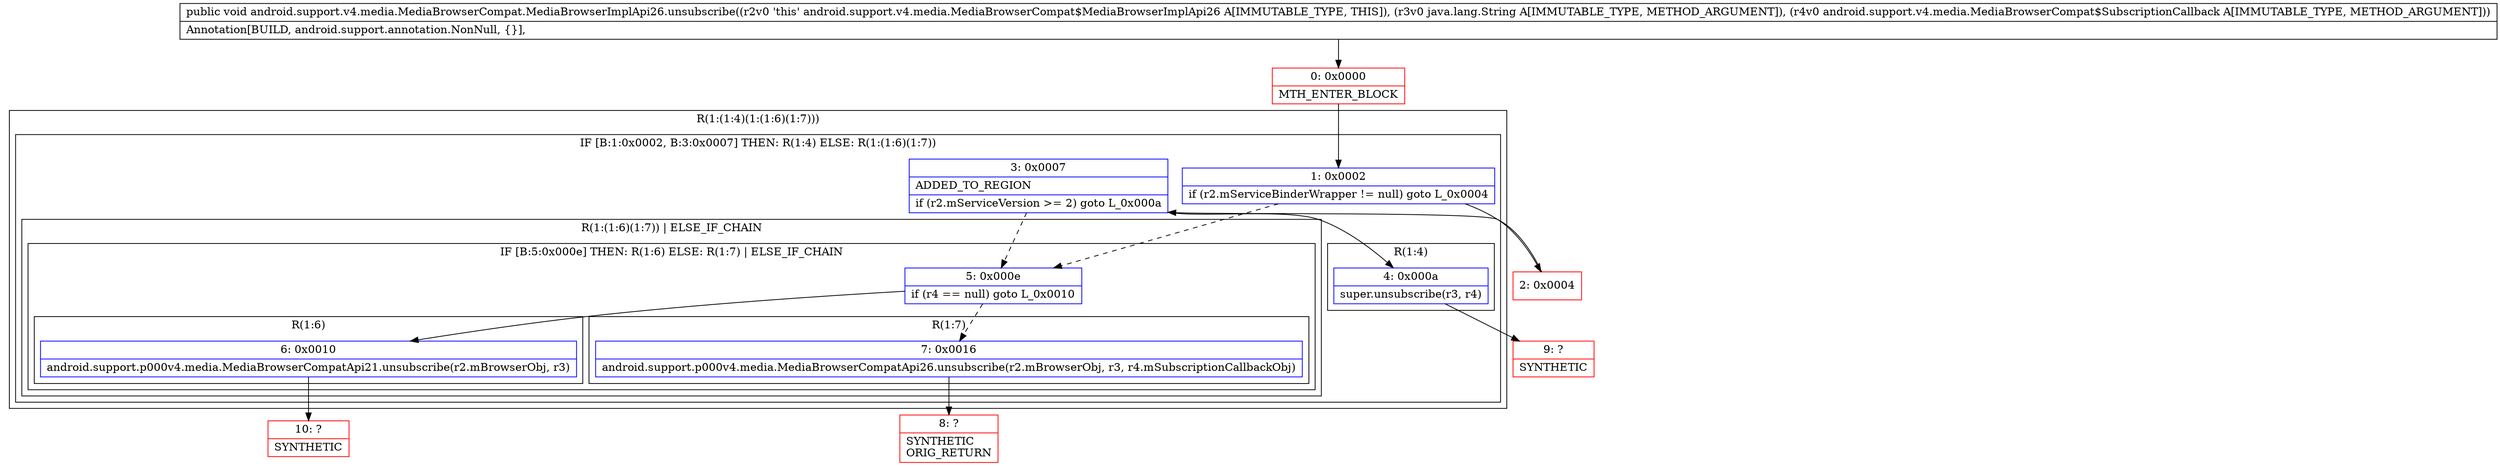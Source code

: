 digraph "CFG forandroid.support.v4.media.MediaBrowserCompat.MediaBrowserImplApi26.unsubscribe(Ljava\/lang\/String;Landroid\/support\/v4\/media\/MediaBrowserCompat$SubscriptionCallback;)V" {
subgraph cluster_Region_1258179186 {
label = "R(1:(1:4)(1:(1:6)(1:7)))";
node [shape=record,color=blue];
subgraph cluster_IfRegion_1064353279 {
label = "IF [B:1:0x0002, B:3:0x0007] THEN: R(1:4) ELSE: R(1:(1:6)(1:7))";
node [shape=record,color=blue];
Node_1 [shape=record,label="{1\:\ 0x0002|if (r2.mServiceBinderWrapper != null) goto L_0x0004\l}"];
Node_3 [shape=record,label="{3\:\ 0x0007|ADDED_TO_REGION\l|if (r2.mServiceVersion \>= 2) goto L_0x000a\l}"];
subgraph cluster_Region_2036982279 {
label = "R(1:4)";
node [shape=record,color=blue];
Node_4 [shape=record,label="{4\:\ 0x000a|super.unsubscribe(r3, r4)\l}"];
}
subgraph cluster_Region_1886687699 {
label = "R(1:(1:6)(1:7)) | ELSE_IF_CHAIN\l";
node [shape=record,color=blue];
subgraph cluster_IfRegion_1214376053 {
label = "IF [B:5:0x000e] THEN: R(1:6) ELSE: R(1:7) | ELSE_IF_CHAIN\l";
node [shape=record,color=blue];
Node_5 [shape=record,label="{5\:\ 0x000e|if (r4 == null) goto L_0x0010\l}"];
subgraph cluster_Region_1917070275 {
label = "R(1:6)";
node [shape=record,color=blue];
Node_6 [shape=record,label="{6\:\ 0x0010|android.support.p000v4.media.MediaBrowserCompatApi21.unsubscribe(r2.mBrowserObj, r3)\l}"];
}
subgraph cluster_Region_1141605974 {
label = "R(1:7)";
node [shape=record,color=blue];
Node_7 [shape=record,label="{7\:\ 0x0016|android.support.p000v4.media.MediaBrowserCompatApi26.unsubscribe(r2.mBrowserObj, r3, r4.mSubscriptionCallbackObj)\l}"];
}
}
}
}
}
Node_0 [shape=record,color=red,label="{0\:\ 0x0000|MTH_ENTER_BLOCK\l}"];
Node_2 [shape=record,color=red,label="{2\:\ 0x0004}"];
Node_8 [shape=record,color=red,label="{8\:\ ?|SYNTHETIC\lORIG_RETURN\l}"];
Node_9 [shape=record,color=red,label="{9\:\ ?|SYNTHETIC\l}"];
Node_10 [shape=record,color=red,label="{10\:\ ?|SYNTHETIC\l}"];
MethodNode[shape=record,label="{public void android.support.v4.media.MediaBrowserCompat.MediaBrowserImplApi26.unsubscribe((r2v0 'this' android.support.v4.media.MediaBrowserCompat$MediaBrowserImplApi26 A[IMMUTABLE_TYPE, THIS]), (r3v0 java.lang.String A[IMMUTABLE_TYPE, METHOD_ARGUMENT]), (r4v0 android.support.v4.media.MediaBrowserCompat$SubscriptionCallback A[IMMUTABLE_TYPE, METHOD_ARGUMENT]))  | Annotation[BUILD, android.support.annotation.NonNull, \{\}], \l}"];
MethodNode -> Node_0;
Node_1 -> Node_2;
Node_1 -> Node_5[style=dashed];
Node_3 -> Node_4;
Node_3 -> Node_5[style=dashed];
Node_4 -> Node_9;
Node_5 -> Node_6;
Node_5 -> Node_7[style=dashed];
Node_6 -> Node_10;
Node_7 -> Node_8;
Node_0 -> Node_1;
Node_2 -> Node_3;
}

